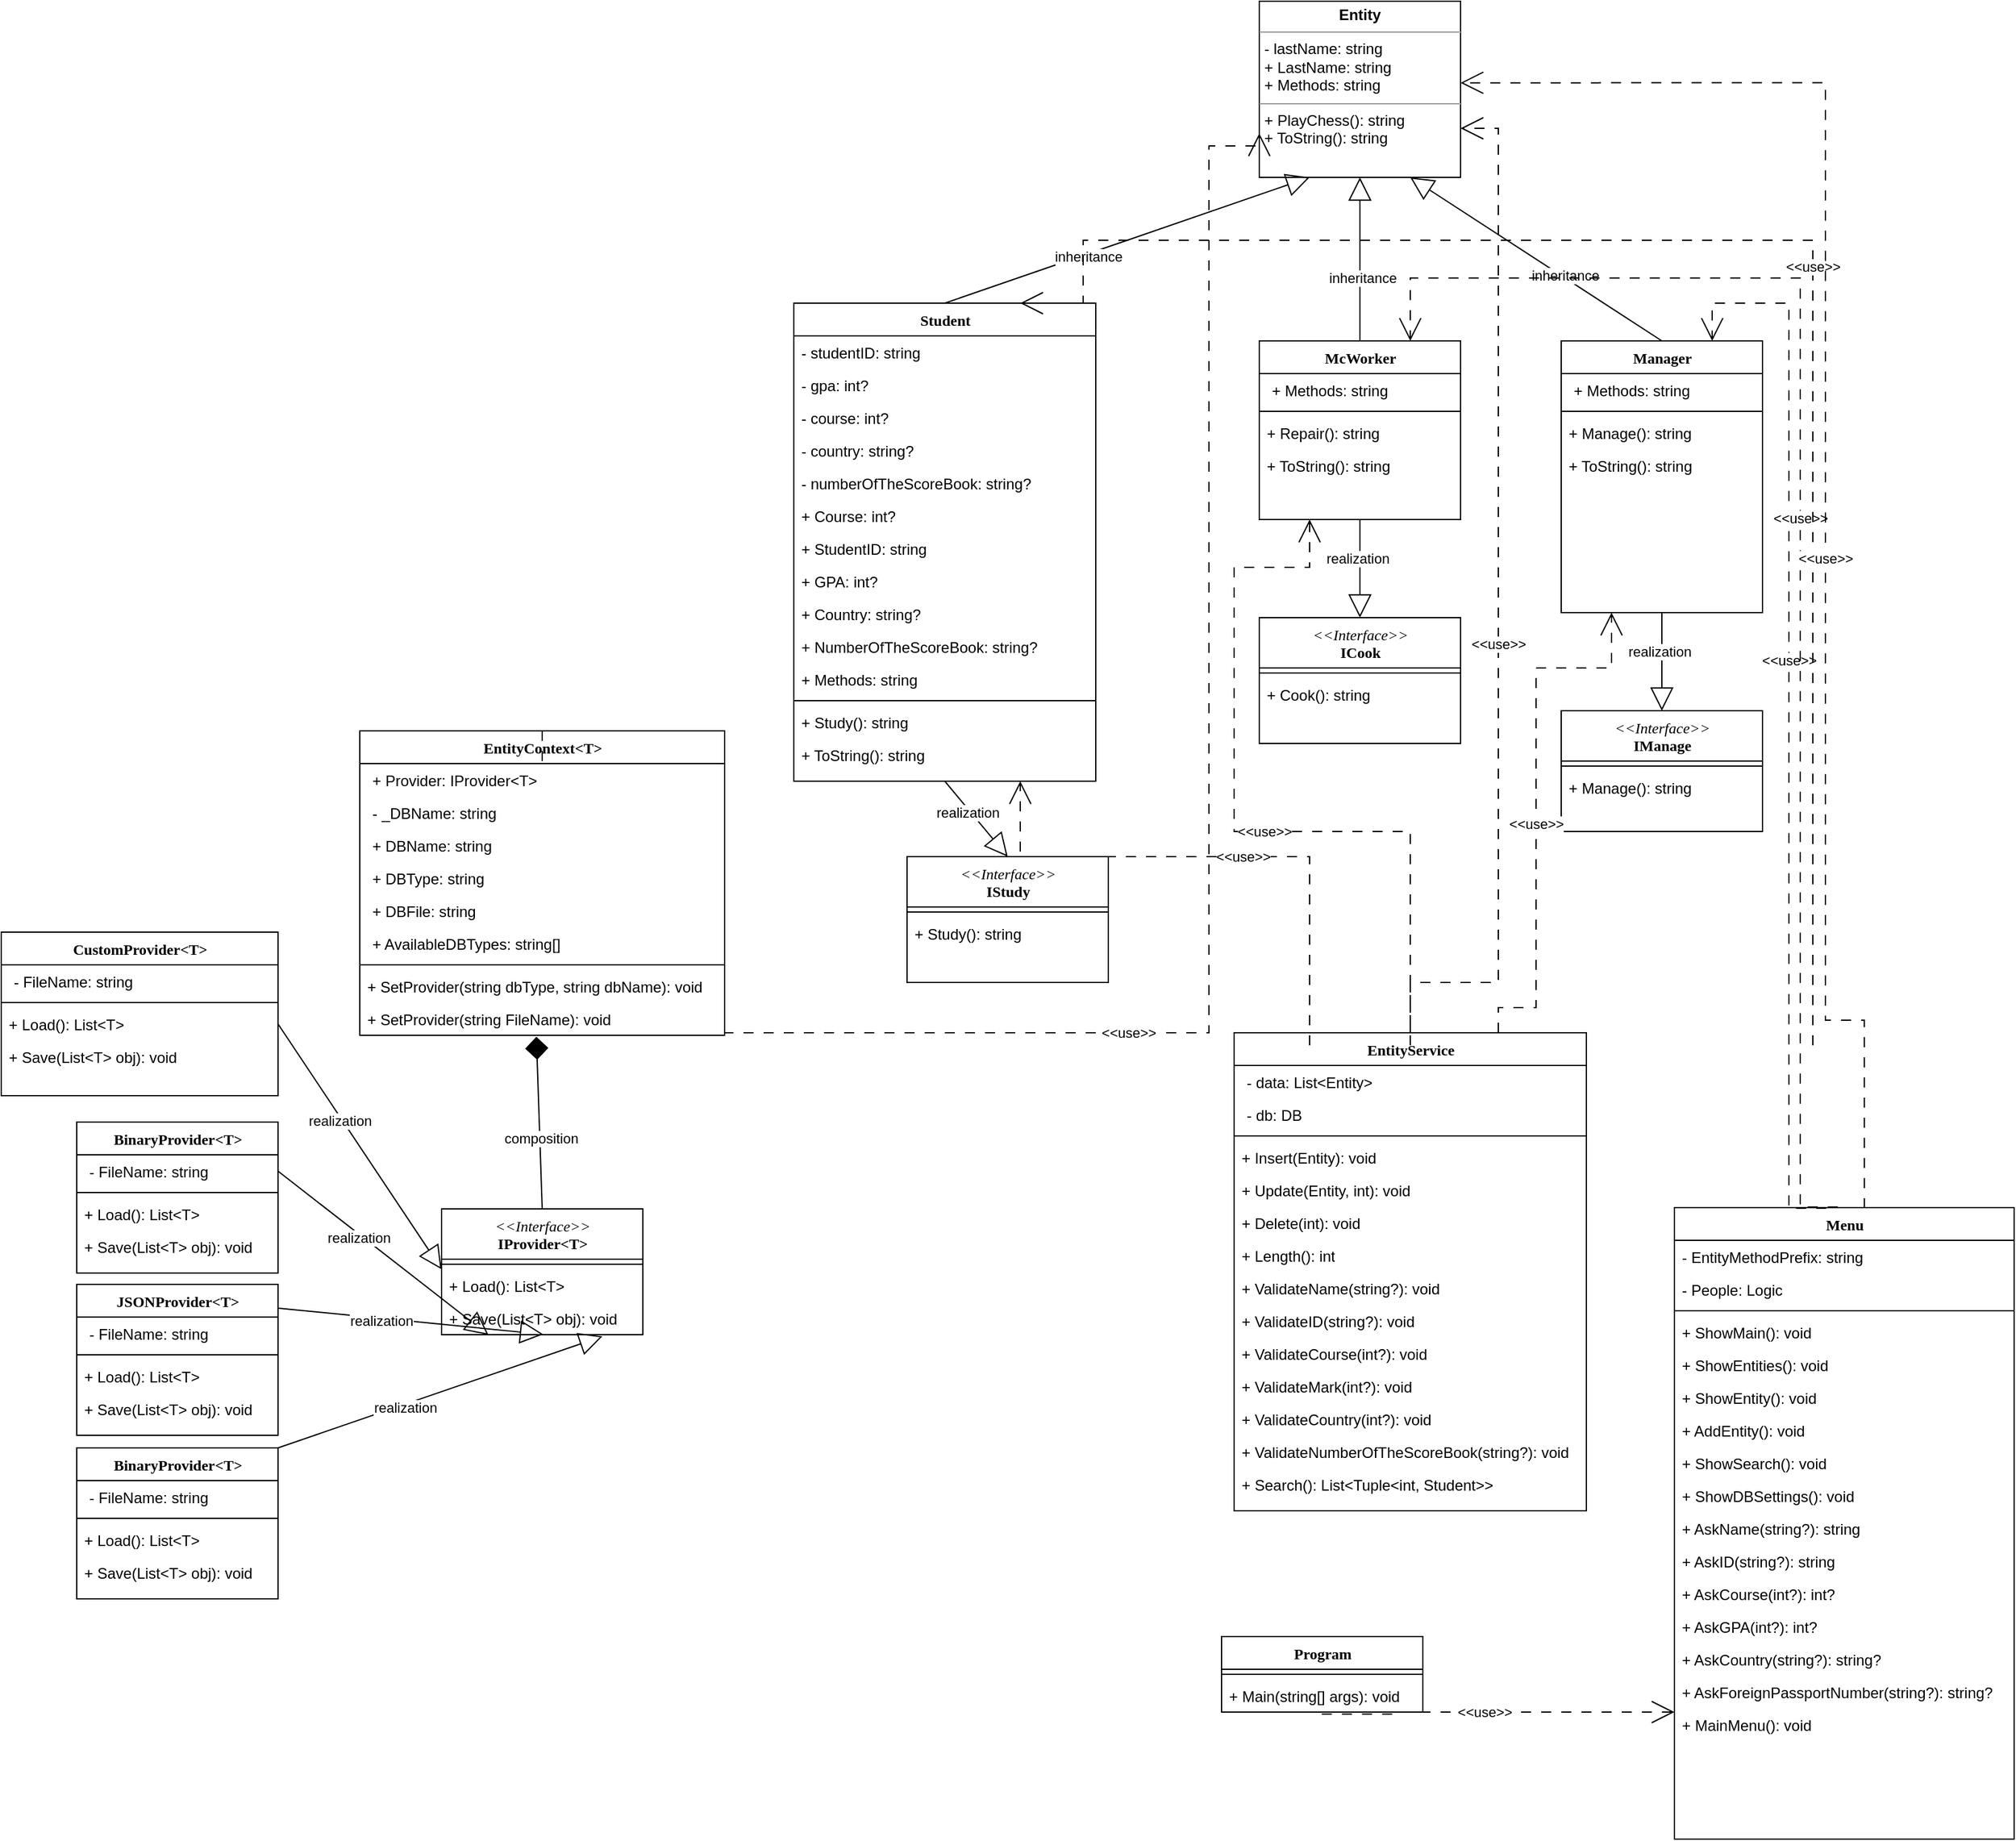 <mxfile version="22.1.5" type="device">
  <diagram name="Page-1" id="6133507b-19e7-1e82-6fc7-422aa6c4b21f">
    <mxGraphModel dx="3149" dy="1114" grid="1" gridSize="10" guides="1" tooltips="1" connect="1" arrows="1" fold="1" page="1" pageScale="1" pageWidth="1100" pageHeight="850" background="none" math="0" shadow="0">
      <root>
        <mxCell id="0" />
        <mxCell id="1" parent="0" />
        <mxCell id="235556782a83e6d0-1" value="Student" style="swimlane;html=1;fontStyle=1;align=center;verticalAlign=top;childLayout=stackLayout;horizontal=1;startSize=26;horizontalStack=0;resizeParent=1;resizeLast=0;collapsible=1;marginBottom=0;swimlaneFillColor=#ffffff;rounded=0;shadow=0;comic=0;labelBackgroundColor=none;strokeWidth=1;fillColor=none;fontFamily=Verdana;fontSize=12" parent="1" vertex="1">
          <mxGeometry x="-50" y="330" width="240" height="380" as="geometry">
            <mxRectangle x="80" y="360" width="90" height="30" as="alternateBounds" />
          </mxGeometry>
        </mxCell>
        <mxCell id="235556782a83e6d0-2" value="- studentID: string" style="text;html=1;strokeColor=none;fillColor=none;align=left;verticalAlign=top;spacingLeft=4;spacingRight=4;whiteSpace=wrap;overflow=hidden;rotatable=0;points=[[0,0.5],[1,0.5]];portConstraint=eastwest;" parent="235556782a83e6d0-1" vertex="1">
          <mxGeometry y="26" width="240" height="26" as="geometry" />
        </mxCell>
        <mxCell id="235556782a83e6d0-3" value="- gpa: int?" style="text;html=1;strokeColor=none;fillColor=none;align=left;verticalAlign=top;spacingLeft=4;spacingRight=4;whiteSpace=wrap;overflow=hidden;rotatable=0;points=[[0,0.5],[1,0.5]];portConstraint=eastwest;" parent="235556782a83e6d0-1" vertex="1">
          <mxGeometry y="52" width="240" height="26" as="geometry" />
        </mxCell>
        <mxCell id="235556782a83e6d0-5" value="&lt;div&gt;- course: int?&lt;/div&gt;" style="text;html=1;strokeColor=none;fillColor=none;align=left;verticalAlign=top;spacingLeft=4;spacingRight=4;whiteSpace=wrap;overflow=hidden;rotatable=0;points=[[0,0.5],[1,0.5]];portConstraint=eastwest;" parent="235556782a83e6d0-1" vertex="1">
          <mxGeometry y="78" width="240" height="26" as="geometry" />
        </mxCell>
        <mxCell id="235556782a83e6d0-7" value="- country: string?" style="text;html=1;strokeColor=none;fillColor=none;align=left;verticalAlign=top;spacingLeft=4;spacingRight=4;whiteSpace=wrap;overflow=hidden;rotatable=0;points=[[0,0.5],[1,0.5]];portConstraint=eastwest;" parent="235556782a83e6d0-1" vertex="1">
          <mxGeometry y="104" width="240" height="26" as="geometry" />
        </mxCell>
        <mxCell id="2V64nBd-Jc_lowjbpx-I-11" value="&lt;div&gt;- numberOfTheScoreBook:&amp;nbsp;string?&lt;/div&gt;" style="text;html=1;strokeColor=none;fillColor=none;align=left;verticalAlign=top;spacingLeft=4;spacingRight=4;whiteSpace=wrap;overflow=hidden;rotatable=0;points=[[0,0.5],[1,0.5]];portConstraint=eastwest;" parent="235556782a83e6d0-1" vertex="1">
          <mxGeometry y="130" width="240" height="26" as="geometry" />
        </mxCell>
        <mxCell id="2V64nBd-Jc_lowjbpx-I-13" value="&lt;div&gt;+ Course: int?&lt;/div&gt;" style="text;html=1;strokeColor=none;fillColor=none;align=left;verticalAlign=top;spacingLeft=4;spacingRight=4;whiteSpace=wrap;overflow=hidden;rotatable=0;points=[[0,0.5],[1,0.5]];portConstraint=eastwest;" parent="235556782a83e6d0-1" vertex="1">
          <mxGeometry y="156" width="240" height="26" as="geometry" />
        </mxCell>
        <mxCell id="2V64nBd-Jc_lowjbpx-I-16" value="&lt;div&gt;+ StudentID: string&lt;/div&gt;" style="text;html=1;strokeColor=none;fillColor=none;align=left;verticalAlign=top;spacingLeft=4;spacingRight=4;whiteSpace=wrap;overflow=hidden;rotatable=0;points=[[0,0.5],[1,0.5]];portConstraint=eastwest;" parent="235556782a83e6d0-1" vertex="1">
          <mxGeometry y="182" width="240" height="26" as="geometry" />
        </mxCell>
        <mxCell id="2V64nBd-Jc_lowjbpx-I-17" value="&lt;div&gt;+ GPA: int?&lt;/div&gt;" style="text;html=1;strokeColor=none;fillColor=none;align=left;verticalAlign=top;spacingLeft=4;spacingRight=4;whiteSpace=wrap;overflow=hidden;rotatable=0;points=[[0,0.5],[1,0.5]];portConstraint=eastwest;" parent="235556782a83e6d0-1" vertex="1">
          <mxGeometry y="208" width="240" height="26" as="geometry" />
        </mxCell>
        <mxCell id="2V64nBd-Jc_lowjbpx-I-18" value="&lt;div&gt;+ Country:&amp;nbsp;string?&lt;/div&gt;" style="text;html=1;strokeColor=none;fillColor=none;align=left;verticalAlign=top;spacingLeft=4;spacingRight=4;whiteSpace=wrap;overflow=hidden;rotatable=0;points=[[0,0.5],[1,0.5]];portConstraint=eastwest;" parent="235556782a83e6d0-1" vertex="1">
          <mxGeometry y="234" width="240" height="26" as="geometry" />
        </mxCell>
        <mxCell id="2V64nBd-Jc_lowjbpx-I-19" value="&lt;div&gt;+ NumberOfTheScoreBook:&amp;nbsp;string?&lt;/div&gt;" style="text;html=1;strokeColor=none;fillColor=none;align=left;verticalAlign=top;spacingLeft=4;spacingRight=4;whiteSpace=wrap;overflow=hidden;rotatable=0;points=[[0,0.5],[1,0.5]];portConstraint=eastwest;" parent="235556782a83e6d0-1" vertex="1">
          <mxGeometry y="260" width="240" height="26" as="geometry" />
        </mxCell>
        <mxCell id="2V64nBd-Jc_lowjbpx-I-23" value="&lt;div&gt;+ Methods:&amp;nbsp;string&lt;/div&gt;" style="text;html=1;strokeColor=none;fillColor=none;align=left;verticalAlign=top;spacingLeft=4;spacingRight=4;whiteSpace=wrap;overflow=hidden;rotatable=0;points=[[0,0.5],[1,0.5]];portConstraint=eastwest;" parent="235556782a83e6d0-1" vertex="1">
          <mxGeometry y="286" width="240" height="26" as="geometry" />
        </mxCell>
        <mxCell id="235556782a83e6d0-6" value="" style="line;html=1;strokeWidth=1;fillColor=none;align=left;verticalAlign=middle;spacingTop=-1;spacingLeft=3;spacingRight=3;rotatable=0;labelPosition=right;points=[];portConstraint=eastwest;" parent="235556782a83e6d0-1" vertex="1">
          <mxGeometry y="312" width="240" height="8" as="geometry" />
        </mxCell>
        <mxCell id="2V64nBd-Jc_lowjbpx-I-21" value="&lt;div&gt;+ Study():&amp;nbsp;string&lt;/div&gt;" style="text;html=1;strokeColor=none;fillColor=none;align=left;verticalAlign=top;spacingLeft=4;spacingRight=4;whiteSpace=wrap;overflow=hidden;rotatable=0;points=[[0,0.5],[1,0.5]];portConstraint=eastwest;" parent="235556782a83e6d0-1" vertex="1">
          <mxGeometry y="320" width="240" height="26" as="geometry" />
        </mxCell>
        <mxCell id="2V64nBd-Jc_lowjbpx-I-22" value="&lt;div&gt;+ ToString():&amp;nbsp;string&lt;/div&gt;" style="text;html=1;strokeColor=none;fillColor=none;align=left;verticalAlign=top;spacingLeft=4;spacingRight=4;whiteSpace=wrap;overflow=hidden;rotatable=0;points=[[0,0.5],[1,0.5]];portConstraint=eastwest;" parent="235556782a83e6d0-1" vertex="1">
          <mxGeometry y="346" width="240" height="26" as="geometry" />
        </mxCell>
        <mxCell id="78961159f06e98e8-43" value="Manager" style="swimlane;html=1;fontStyle=1;align=center;verticalAlign=top;childLayout=stackLayout;horizontal=1;startSize=26;horizontalStack=0;resizeParent=1;resizeLast=0;collapsible=1;marginBottom=0;swimlaneFillColor=#ffffff;rounded=0;shadow=0;comic=0;labelBackgroundColor=none;strokeWidth=1;fillColor=none;fontFamily=Verdana;fontSize=12" parent="1" vertex="1">
          <mxGeometry x="560" y="360" width="160" height="216" as="geometry" />
        </mxCell>
        <mxCell id="2V64nBd-Jc_lowjbpx-I-24" value="&lt;p style=&quot;margin:0px;margin-left:4px;&quot;&gt;+&amp;nbsp;Methods: string&lt;/p&gt;" style="text;html=1;strokeColor=none;fillColor=none;align=left;verticalAlign=top;spacingLeft=4;spacingRight=4;whiteSpace=wrap;overflow=hidden;rotatable=0;points=[[0,0.5],[1,0.5]];portConstraint=eastwest;" parent="78961159f06e98e8-43" vertex="1">
          <mxGeometry y="26" width="160" height="26" as="geometry" />
        </mxCell>
        <mxCell id="78961159f06e98e8-51" value="" style="line;html=1;strokeWidth=1;fillColor=none;align=left;verticalAlign=middle;spacingTop=-1;spacingLeft=3;spacingRight=3;rotatable=0;labelPosition=right;points=[];portConstraint=eastwest;" parent="78961159f06e98e8-43" vertex="1">
          <mxGeometry y="52" width="160" height="8" as="geometry" />
        </mxCell>
        <mxCell id="2V64nBd-Jc_lowjbpx-I-26" value="+ Manage(): string" style="text;html=1;strokeColor=none;fillColor=none;align=left;verticalAlign=top;spacingLeft=4;spacingRight=4;whiteSpace=wrap;overflow=hidden;rotatable=0;points=[[0,0.5],[1,0.5]];portConstraint=eastwest;" parent="78961159f06e98e8-43" vertex="1">
          <mxGeometry y="60" width="160" height="26" as="geometry" />
        </mxCell>
        <mxCell id="2V64nBd-Jc_lowjbpx-I-27" value="+ ToString(): string" style="text;html=1;strokeColor=none;fillColor=none;align=left;verticalAlign=top;spacingLeft=4;spacingRight=4;whiteSpace=wrap;overflow=hidden;rotatable=0;points=[[0,0.5],[1,0.5]];portConstraint=eastwest;" parent="78961159f06e98e8-43" vertex="1">
          <mxGeometry y="86" width="160" height="26" as="geometry" />
        </mxCell>
        <mxCell id="78961159f06e98e8-82" value="McWorker" style="swimlane;html=1;fontStyle=1;align=center;verticalAlign=top;childLayout=stackLayout;horizontal=1;startSize=26;horizontalStack=0;resizeParent=1;resizeLast=0;collapsible=1;marginBottom=0;swimlaneFillColor=#ffffff;rounded=0;shadow=0;comic=0;labelBackgroundColor=none;strokeWidth=1;fillColor=none;fontFamily=Verdana;fontSize=12" parent="1" vertex="1">
          <mxGeometry x="320" y="360" width="160" height="142" as="geometry" />
        </mxCell>
        <mxCell id="78961159f06e98e8-89" value="&lt;p style=&quot;margin:0px;margin-left:4px;&quot;&gt;+&amp;nbsp;Methods: string&lt;/p&gt;" style="text;html=1;strokeColor=none;fillColor=none;align=left;verticalAlign=top;spacingLeft=4;spacingRight=4;whiteSpace=wrap;overflow=hidden;rotatable=0;points=[[0,0.5],[1,0.5]];portConstraint=eastwest;" parent="78961159f06e98e8-82" vertex="1">
          <mxGeometry y="26" width="160" height="26" as="geometry" />
        </mxCell>
        <mxCell id="78961159f06e98e8-90" value="" style="line;html=1;strokeWidth=1;fillColor=none;align=left;verticalAlign=middle;spacingTop=-1;spacingLeft=3;spacingRight=3;rotatable=0;labelPosition=right;points=[];portConstraint=eastwest;" parent="78961159f06e98e8-82" vertex="1">
          <mxGeometry y="52" width="160" height="8" as="geometry" />
        </mxCell>
        <mxCell id="78961159f06e98e8-94" value="+ Repair(): string" style="text;html=1;strokeColor=none;fillColor=none;align=left;verticalAlign=top;spacingLeft=4;spacingRight=4;whiteSpace=wrap;overflow=hidden;rotatable=0;points=[[0,0.5],[1,0.5]];portConstraint=eastwest;" parent="78961159f06e98e8-82" vertex="1">
          <mxGeometry y="60" width="160" height="26" as="geometry" />
        </mxCell>
        <mxCell id="b94bc138ca980ef-4" value="+ ToString(): string" style="text;html=1;strokeColor=none;fillColor=none;align=left;verticalAlign=top;spacingLeft=4;spacingRight=4;whiteSpace=wrap;overflow=hidden;rotatable=0;points=[[0,0.5],[1,0.5]];portConstraint=eastwest;" parent="78961159f06e98e8-82" vertex="1">
          <mxGeometry y="86" width="160" height="26" as="geometry" />
        </mxCell>
        <mxCell id="b94bc138ca980ef-1" value="&lt;p style=&quot;margin:0px;margin-top:4px;text-align:center;&quot;&gt;&lt;b&gt;Entity&lt;/b&gt;&lt;br&gt;&lt;/p&gt;&lt;hr size=&quot;1&quot;&gt;&lt;p style=&quot;margin:0px;margin-left:4px;&quot;&gt;- lastName: string&lt;br&gt;+ LastName: string&lt;/p&gt;&lt;p style=&quot;margin:0px;margin-left:4px;&quot;&gt;+&amp;nbsp;Methods: string&lt;/p&gt;&lt;hr size=&quot;1&quot;&gt;&lt;p style=&quot;margin:0px;margin-left:4px;&quot;&gt;+ PlayChess(): string&lt;br&gt;+ ToString(): string&lt;/p&gt;" style="verticalAlign=top;align=left;overflow=fill;fontSize=12;fontFamily=Helvetica;html=1;rounded=0;shadow=0;comic=0;labelBackgroundColor=none;strokeWidth=1" parent="1" vertex="1">
          <mxGeometry x="320" y="90" width="160" height="140" as="geometry" />
        </mxCell>
        <mxCell id="2V64nBd-Jc_lowjbpx-I-2" value="" style="endArrow=block;html=1;rounded=0;entryX=0.25;entryY=1;entryDx=0;entryDy=0;exitX=0.5;exitY=0;exitDx=0;exitDy=0;endFill=0;endSize=16;" parent="1" source="235556782a83e6d0-1" target="b94bc138ca980ef-1" edge="1">
          <mxGeometry width="50" height="50" relative="1" as="geometry">
            <mxPoint x="100" y="410" as="sourcePoint" />
            <mxPoint x="150" y="360" as="targetPoint" />
          </mxGeometry>
        </mxCell>
        <mxCell id="2V64nBd-Jc_lowjbpx-I-3" value="&lt;div&gt;inheritance&lt;/div&gt;" style="edgeLabel;html=1;align=center;verticalAlign=middle;resizable=0;points=[];" parent="2V64nBd-Jc_lowjbpx-I-2" vertex="1" connectable="0">
          <mxGeometry x="-0.221" y="-2" relative="1" as="geometry">
            <mxPoint as="offset" />
          </mxGeometry>
        </mxCell>
        <mxCell id="2V64nBd-Jc_lowjbpx-I-4" value="" style="endArrow=block;html=1;rounded=0;entryX=0.5;entryY=1;entryDx=0;entryDy=0;exitX=0.5;exitY=0;exitDx=0;exitDy=0;endFill=0;endSize=16;" parent="1" source="78961159f06e98e8-82" target="b94bc138ca980ef-1" edge="1">
          <mxGeometry width="50" height="50" relative="1" as="geometry">
            <mxPoint x="210" y="380" as="sourcePoint" />
            <mxPoint x="417" y="224" as="targetPoint" />
          </mxGeometry>
        </mxCell>
        <mxCell id="2V64nBd-Jc_lowjbpx-I-5" value="&lt;div&gt;inheritance&lt;/div&gt;" style="edgeLabel;html=1;align=center;verticalAlign=middle;resizable=0;points=[];" parent="2V64nBd-Jc_lowjbpx-I-4" vertex="1" connectable="0">
          <mxGeometry x="-0.221" y="-2" relative="1" as="geometry">
            <mxPoint as="offset" />
          </mxGeometry>
        </mxCell>
        <mxCell id="2V64nBd-Jc_lowjbpx-I-6" value="" style="endArrow=block;html=1;rounded=0;entryX=0.75;entryY=1;entryDx=0;entryDy=0;exitX=0.5;exitY=0;exitDx=0;exitDy=0;endFill=0;endSize=16;" parent="1" source="78961159f06e98e8-43" target="b94bc138ca980ef-1" edge="1">
          <mxGeometry width="50" height="50" relative="1" as="geometry">
            <mxPoint x="560" y="370" as="sourcePoint" />
            <mxPoint x="575" y="220" as="targetPoint" />
          </mxGeometry>
        </mxCell>
        <mxCell id="2V64nBd-Jc_lowjbpx-I-7" value="&lt;div&gt;inheritance&lt;/div&gt;" style="edgeLabel;html=1;align=center;verticalAlign=middle;resizable=0;points=[];" parent="2V64nBd-Jc_lowjbpx-I-6" vertex="1" connectable="0">
          <mxGeometry x="-0.221" y="-2" relative="1" as="geometry">
            <mxPoint as="offset" />
          </mxGeometry>
        </mxCell>
        <mxCell id="2V64nBd-Jc_lowjbpx-I-29" value="" style="endArrow=block;html=1;rounded=0;entryX=0.5;entryY=0;entryDx=0;entryDy=0;endFill=0;endSize=16;exitX=0.5;exitY=1;exitDx=0;exitDy=0;" parent="1" source="78961159f06e98e8-82" edge="1">
          <mxGeometry width="50" height="50" relative="1" as="geometry">
            <mxPoint x="850" y="240" as="sourcePoint" />
            <mxPoint x="400" y="580" as="targetPoint" />
            <Array as="points" />
          </mxGeometry>
        </mxCell>
        <mxCell id="2V64nBd-Jc_lowjbpx-I-30" value="&lt;div&gt;realization&lt;/div&gt;" style="edgeLabel;html=1;align=center;verticalAlign=middle;resizable=0;points=[];" parent="2V64nBd-Jc_lowjbpx-I-29" vertex="1" connectable="0">
          <mxGeometry x="-0.221" y="-2" relative="1" as="geometry">
            <mxPoint as="offset" />
          </mxGeometry>
        </mxCell>
        <mxCell id="2V64nBd-Jc_lowjbpx-I-32" value="&lt;span style=&quot;font-weight: normal;&quot;&gt;&lt;i&gt;&amp;lt;&amp;lt;Interface&amp;gt;&amp;gt;&lt;/i&gt;&lt;/span&gt;&lt;div&gt;ICook&lt;/div&gt;" style="swimlane;html=1;fontStyle=1;align=center;verticalAlign=top;childLayout=stackLayout;horizontal=1;startSize=40;horizontalStack=0;resizeParent=1;resizeLast=0;collapsible=1;marginBottom=0;swimlaneFillColor=#ffffff;rounded=0;shadow=0;comic=0;labelBackgroundColor=none;strokeWidth=1;fillColor=none;fontFamily=Verdana;fontSize=12" parent="1" vertex="1">
          <mxGeometry x="320" y="580" width="160" height="100" as="geometry" />
        </mxCell>
        <mxCell id="2V64nBd-Jc_lowjbpx-I-34" value="" style="line;html=1;strokeWidth=1;fillColor=none;align=left;verticalAlign=middle;spacingTop=-1;spacingLeft=3;spacingRight=3;rotatable=0;labelPosition=right;points=[];portConstraint=eastwest;" parent="2V64nBd-Jc_lowjbpx-I-32" vertex="1">
          <mxGeometry y="40" width="160" height="8" as="geometry" />
        </mxCell>
        <mxCell id="2V64nBd-Jc_lowjbpx-I-35" value="+ Cook(): string" style="text;html=1;strokeColor=none;fillColor=none;align=left;verticalAlign=top;spacingLeft=4;spacingRight=4;whiteSpace=wrap;overflow=hidden;rotatable=0;points=[[0,0.5],[1,0.5]];portConstraint=eastwest;" parent="2V64nBd-Jc_lowjbpx-I-32" vertex="1">
          <mxGeometry y="48" width="160" height="26" as="geometry" />
        </mxCell>
        <mxCell id="2V64nBd-Jc_lowjbpx-I-38" value="" style="endArrow=block;html=1;rounded=0;entryX=0.5;entryY=0;entryDx=0;entryDy=0;endFill=0;endSize=16;exitX=0.5;exitY=1;exitDx=0;exitDy=0;" parent="1" source="78961159f06e98e8-43" edge="1">
          <mxGeometry width="50" height="50" relative="1" as="geometry">
            <mxPoint x="640" y="580" as="sourcePoint" />
            <mxPoint x="640" y="654" as="targetPoint" />
            <Array as="points" />
          </mxGeometry>
        </mxCell>
        <mxCell id="2V64nBd-Jc_lowjbpx-I-39" value="&lt;div&gt;realization&lt;/div&gt;" style="edgeLabel;html=1;align=center;verticalAlign=middle;resizable=0;points=[];" parent="2V64nBd-Jc_lowjbpx-I-38" vertex="1" connectable="0">
          <mxGeometry x="-0.221" y="-2" relative="1" as="geometry">
            <mxPoint as="offset" />
          </mxGeometry>
        </mxCell>
        <mxCell id="2V64nBd-Jc_lowjbpx-I-40" value="&lt;span style=&quot;font-weight: normal;&quot;&gt;&lt;i&gt;&amp;lt;&amp;lt;Interface&amp;gt;&amp;gt;&lt;/i&gt;&lt;/span&gt;&lt;div&gt;IManage&lt;/div&gt;" style="swimlane;html=1;fontStyle=1;align=center;verticalAlign=top;childLayout=stackLayout;horizontal=1;startSize=40;horizontalStack=0;resizeParent=1;resizeLast=0;collapsible=1;marginBottom=0;swimlaneFillColor=#ffffff;rounded=0;shadow=0;comic=0;labelBackgroundColor=none;strokeWidth=1;fillColor=none;fontFamily=Verdana;fontSize=12" parent="1" vertex="1">
          <mxGeometry x="560" y="654" width="160" height="96" as="geometry" />
        </mxCell>
        <mxCell id="2V64nBd-Jc_lowjbpx-I-41" value="" style="line;html=1;strokeWidth=1;fillColor=none;align=left;verticalAlign=middle;spacingTop=-1;spacingLeft=3;spacingRight=3;rotatable=0;labelPosition=right;points=[];portConstraint=eastwest;" parent="2V64nBd-Jc_lowjbpx-I-40" vertex="1">
          <mxGeometry y="40" width="160" height="8" as="geometry" />
        </mxCell>
        <mxCell id="2V64nBd-Jc_lowjbpx-I-42" value="+ Manage(): string" style="text;html=1;strokeColor=none;fillColor=none;align=left;verticalAlign=top;spacingLeft=4;spacingRight=4;whiteSpace=wrap;overflow=hidden;rotatable=0;points=[[0,0.5],[1,0.5]];portConstraint=eastwest;" parent="2V64nBd-Jc_lowjbpx-I-40" vertex="1">
          <mxGeometry y="48" width="160" height="26" as="geometry" />
        </mxCell>
        <mxCell id="2V64nBd-Jc_lowjbpx-I-48" value="" style="endArrow=block;html=1;rounded=0;entryX=0.5;entryY=0;entryDx=0;entryDy=0;endFill=0;endSize=16;exitX=0.5;exitY=1;exitDx=0;exitDy=0;" parent="1" source="235556782a83e6d0-1" target="2V64nBd-Jc_lowjbpx-I-50" edge="1">
          <mxGeometry width="50" height="50" relative="1" as="geometry">
            <mxPoint x="80" y="780" as="sourcePoint" />
            <mxPoint x="80" y="858" as="targetPoint" />
            <Array as="points" />
          </mxGeometry>
        </mxCell>
        <mxCell id="2V64nBd-Jc_lowjbpx-I-49" value="&lt;div&gt;realization&lt;/div&gt;" style="edgeLabel;html=1;align=center;verticalAlign=middle;resizable=0;points=[];" parent="2V64nBd-Jc_lowjbpx-I-48" vertex="1" connectable="0">
          <mxGeometry x="-0.221" y="-2" relative="1" as="geometry">
            <mxPoint as="offset" />
          </mxGeometry>
        </mxCell>
        <mxCell id="2V64nBd-Jc_lowjbpx-I-50" value="&lt;span style=&quot;font-weight: normal;&quot;&gt;&lt;i&gt;&amp;lt;&amp;lt;Interface&amp;gt;&amp;gt;&lt;/i&gt;&lt;/span&gt;&lt;div&gt;IStudy&lt;/div&gt;" style="swimlane;html=1;fontStyle=1;align=center;verticalAlign=top;childLayout=stackLayout;horizontal=1;startSize=40;horizontalStack=0;resizeParent=1;resizeLast=0;collapsible=1;marginBottom=0;swimlaneFillColor=#ffffff;rounded=0;shadow=0;comic=0;labelBackgroundColor=none;strokeWidth=1;fillColor=none;fontFamily=Verdana;fontSize=12" parent="1" vertex="1">
          <mxGeometry x="40" y="770" width="160" height="100" as="geometry" />
        </mxCell>
        <mxCell id="2V64nBd-Jc_lowjbpx-I-51" value="" style="line;html=1;strokeWidth=1;fillColor=none;align=left;verticalAlign=middle;spacingTop=-1;spacingLeft=3;spacingRight=3;rotatable=0;labelPosition=right;points=[];portConstraint=eastwest;" parent="2V64nBd-Jc_lowjbpx-I-50" vertex="1">
          <mxGeometry y="40" width="160" height="8" as="geometry" />
        </mxCell>
        <mxCell id="2V64nBd-Jc_lowjbpx-I-52" value="+&amp;nbsp;Study(): string" style="text;html=1;strokeColor=none;fillColor=none;align=left;verticalAlign=top;spacingLeft=4;spacingRight=4;whiteSpace=wrap;overflow=hidden;rotatable=0;points=[[0,0.5],[1,0.5]];portConstraint=eastwest;" parent="2V64nBd-Jc_lowjbpx-I-50" vertex="1">
          <mxGeometry y="48" width="160" height="26" as="geometry" />
        </mxCell>
        <mxCell id="2V64nBd-Jc_lowjbpx-I-93" style="edgeStyle=orthogonalEdgeStyle;rounded=0;orthogonalLoop=1;jettySize=auto;html=1;entryX=0;entryY=0.75;entryDx=0;entryDy=0;dashed=1;dashPattern=8 8;endSize=16;endArrow=open;endFill=0;exitX=0.5;exitY=0;exitDx=0;exitDy=0;" parent="1" source="2V64nBd-Jc_lowjbpx-I-53" target="b94bc138ca980ef-1" edge="1">
          <mxGeometry relative="1" as="geometry">
            <Array as="points">
              <mxPoint x="-250" y="910" />
              <mxPoint x="280" y="910" />
              <mxPoint x="280" y="205" />
            </Array>
          </mxGeometry>
        </mxCell>
        <mxCell id="2V64nBd-Jc_lowjbpx-I-94" value="&amp;lt;&amp;lt;use&amp;gt;&amp;gt;" style="edgeLabel;html=1;align=center;verticalAlign=middle;resizable=0;points=[];" parent="2V64nBd-Jc_lowjbpx-I-93" vertex="1" connectable="0">
          <mxGeometry x="-0.074" relative="1" as="geometry">
            <mxPoint as="offset" />
          </mxGeometry>
        </mxCell>
        <mxCell id="2V64nBd-Jc_lowjbpx-I-53" value="EntityContext&amp;lt;T&amp;gt;" style="swimlane;html=1;fontStyle=1;align=center;verticalAlign=top;childLayout=stackLayout;horizontal=1;startSize=26;horizontalStack=0;resizeParent=1;resizeLast=0;collapsible=1;marginBottom=0;swimlaneFillColor=#ffffff;rounded=0;shadow=0;comic=0;labelBackgroundColor=none;strokeWidth=1;fillColor=none;fontFamily=Verdana;fontSize=12" parent="1" vertex="1">
          <mxGeometry x="-395" y="670" width="290" height="242" as="geometry" />
        </mxCell>
        <mxCell id="2V64nBd-Jc_lowjbpx-I-54" value="&lt;p style=&quot;margin:0px;margin-left:4px;&quot;&gt;+&amp;nbsp;Provider: IProvider&amp;lt;T&amp;gt;&lt;/p&gt;" style="text;html=1;strokeColor=none;fillColor=none;align=left;verticalAlign=top;spacingLeft=4;spacingRight=4;whiteSpace=wrap;overflow=hidden;rotatable=0;points=[[0,0.5],[1,0.5]];portConstraint=eastwest;" parent="2V64nBd-Jc_lowjbpx-I-53" vertex="1">
          <mxGeometry y="26" width="290" height="26" as="geometry" />
        </mxCell>
        <mxCell id="y8l3Vv51pCbA8XBAkfjz-2" value="&lt;p style=&quot;margin:0px;margin-left:4px;&quot;&gt;- _DBName: string&lt;/p&gt;" style="text;html=1;strokeColor=none;fillColor=none;align=left;verticalAlign=top;spacingLeft=4;spacingRight=4;whiteSpace=wrap;overflow=hidden;rotatable=0;points=[[0,0.5],[1,0.5]];portConstraint=eastwest;" parent="2V64nBd-Jc_lowjbpx-I-53" vertex="1">
          <mxGeometry y="52" width="290" height="26" as="geometry" />
        </mxCell>
        <mxCell id="y8l3Vv51pCbA8XBAkfjz-1" value="&lt;p style=&quot;margin:0px;margin-left:4px;&quot;&gt;+ DBName: string&lt;/p&gt;" style="text;html=1;strokeColor=none;fillColor=none;align=left;verticalAlign=top;spacingLeft=4;spacingRight=4;whiteSpace=wrap;overflow=hidden;rotatable=0;points=[[0,0.5],[1,0.5]];portConstraint=eastwest;" parent="2V64nBd-Jc_lowjbpx-I-53" vertex="1">
          <mxGeometry y="78" width="290" height="26" as="geometry" />
        </mxCell>
        <mxCell id="y8l3Vv51pCbA8XBAkfjz-3" value="&lt;p style=&quot;margin:0px;margin-left:4px;&quot;&gt;+ DBType: string&lt;/p&gt;" style="text;html=1;strokeColor=none;fillColor=none;align=left;verticalAlign=top;spacingLeft=4;spacingRight=4;whiteSpace=wrap;overflow=hidden;rotatable=0;points=[[0,0.5],[1,0.5]];portConstraint=eastwest;" parent="2V64nBd-Jc_lowjbpx-I-53" vertex="1">
          <mxGeometry y="104" width="290" height="26" as="geometry" />
        </mxCell>
        <mxCell id="y8l3Vv51pCbA8XBAkfjz-4" value="&lt;p style=&quot;margin:0px;margin-left:4px;&quot;&gt;+ DBFile: string&lt;/p&gt;" style="text;html=1;strokeColor=none;fillColor=none;align=left;verticalAlign=top;spacingLeft=4;spacingRight=4;whiteSpace=wrap;overflow=hidden;rotatable=0;points=[[0,0.5],[1,0.5]];portConstraint=eastwest;" parent="2V64nBd-Jc_lowjbpx-I-53" vertex="1">
          <mxGeometry y="130" width="290" height="26" as="geometry" />
        </mxCell>
        <mxCell id="y8l3Vv51pCbA8XBAkfjz-15" value="&lt;p style=&quot;margin:0px;margin-left:4px;&quot;&gt;+ AvailableDBTypes: string[]&lt;/p&gt;" style="text;html=1;strokeColor=none;fillColor=none;align=left;verticalAlign=top;spacingLeft=4;spacingRight=4;whiteSpace=wrap;overflow=hidden;rotatable=0;points=[[0,0.5],[1,0.5]];portConstraint=eastwest;" parent="2V64nBd-Jc_lowjbpx-I-53" vertex="1">
          <mxGeometry y="156" width="290" height="26" as="geometry" />
        </mxCell>
        <mxCell id="2V64nBd-Jc_lowjbpx-I-55" value="" style="line;html=1;strokeWidth=1;fillColor=none;align=left;verticalAlign=middle;spacingTop=-1;spacingLeft=3;spacingRight=3;rotatable=0;labelPosition=right;points=[];portConstraint=eastwest;" parent="2V64nBd-Jc_lowjbpx-I-53" vertex="1">
          <mxGeometry y="182" width="290" height="8" as="geometry" />
        </mxCell>
        <mxCell id="2V64nBd-Jc_lowjbpx-I-56" value="+ SetProvider(string dbType, string dbName): void" style="text;html=1;strokeColor=none;fillColor=none;align=left;verticalAlign=top;spacingLeft=4;spacingRight=4;whiteSpace=wrap;overflow=hidden;rotatable=0;points=[[0,0.5],[1,0.5]];portConstraint=eastwest;" parent="2V64nBd-Jc_lowjbpx-I-53" vertex="1">
          <mxGeometry y="190" width="290" height="26" as="geometry" />
        </mxCell>
        <mxCell id="2V64nBd-Jc_lowjbpx-I-57" value="+ SetProvider(string FileName): void" style="text;html=1;strokeColor=none;fillColor=none;align=left;verticalAlign=top;spacingLeft=4;spacingRight=4;whiteSpace=wrap;overflow=hidden;rotatable=0;points=[[0,0.5],[1,0.5]];portConstraint=eastwest;" parent="2V64nBd-Jc_lowjbpx-I-53" vertex="1">
          <mxGeometry y="216" width="290" height="26" as="geometry" />
        </mxCell>
        <mxCell id="2V64nBd-Jc_lowjbpx-I-58" value="EntityService" style="swimlane;html=1;fontStyle=1;align=center;verticalAlign=top;childLayout=stackLayout;horizontal=1;startSize=26;horizontalStack=0;resizeParent=1;resizeLast=0;collapsible=1;marginBottom=0;swimlaneFillColor=#ffffff;rounded=0;shadow=0;comic=0;labelBackgroundColor=none;strokeWidth=1;fillColor=none;fontFamily=Verdana;fontSize=12" parent="1" vertex="1">
          <mxGeometry x="300" y="910" width="280" height="380" as="geometry" />
        </mxCell>
        <mxCell id="2V64nBd-Jc_lowjbpx-I-59" value="&lt;p style=&quot;margin:0px;margin-left:4px;&quot;&gt;- data: List&amp;lt;Entity&amp;gt;&lt;/p&gt;" style="text;html=1;strokeColor=none;fillColor=none;align=left;verticalAlign=top;spacingLeft=4;spacingRight=4;whiteSpace=wrap;overflow=hidden;rotatable=0;points=[[0,0.5],[1,0.5]];portConstraint=eastwest;" parent="2V64nBd-Jc_lowjbpx-I-58" vertex="1">
          <mxGeometry y="26" width="280" height="26" as="geometry" />
        </mxCell>
        <mxCell id="2V64nBd-Jc_lowjbpx-I-68" value="&lt;p style=&quot;margin:0px;margin-left:4px;&quot;&gt;- db: DB&lt;/p&gt;" style="text;html=1;strokeColor=none;fillColor=none;align=left;verticalAlign=top;spacingLeft=4;spacingRight=4;whiteSpace=wrap;overflow=hidden;rotatable=0;points=[[0,0.5],[1,0.5]];portConstraint=eastwest;" parent="2V64nBd-Jc_lowjbpx-I-58" vertex="1">
          <mxGeometry y="52" width="280" height="26" as="geometry" />
        </mxCell>
        <mxCell id="2V64nBd-Jc_lowjbpx-I-60" value="" style="line;html=1;strokeWidth=1;fillColor=none;align=left;verticalAlign=middle;spacingTop=-1;spacingLeft=3;spacingRight=3;rotatable=0;labelPosition=right;points=[];portConstraint=eastwest;" parent="2V64nBd-Jc_lowjbpx-I-58" vertex="1">
          <mxGeometry y="78" width="280" height="8" as="geometry" />
        </mxCell>
        <mxCell id="2V64nBd-Jc_lowjbpx-I-61" value="+ Insert(Entity): void" style="text;html=1;strokeColor=none;fillColor=none;align=left;verticalAlign=top;spacingLeft=4;spacingRight=4;whiteSpace=wrap;overflow=hidden;rotatable=0;points=[[0,0.5],[1,0.5]];portConstraint=eastwest;" parent="2V64nBd-Jc_lowjbpx-I-58" vertex="1">
          <mxGeometry y="86" width="280" height="26" as="geometry" />
        </mxCell>
        <mxCell id="2V64nBd-Jc_lowjbpx-I-62" value="+ Update(Entity, int): void" style="text;html=1;strokeColor=none;fillColor=none;align=left;verticalAlign=top;spacingLeft=4;spacingRight=4;whiteSpace=wrap;overflow=hidden;rotatable=0;points=[[0,0.5],[1,0.5]];portConstraint=eastwest;" parent="2V64nBd-Jc_lowjbpx-I-58" vertex="1">
          <mxGeometry y="112" width="280" height="26" as="geometry" />
        </mxCell>
        <mxCell id="2V64nBd-Jc_lowjbpx-I-69" value="+ Delete(int): void" style="text;html=1;strokeColor=none;fillColor=none;align=left;verticalAlign=top;spacingLeft=4;spacingRight=4;whiteSpace=wrap;overflow=hidden;rotatable=0;points=[[0,0.5],[1,0.5]];portConstraint=eastwest;" parent="2V64nBd-Jc_lowjbpx-I-58" vertex="1">
          <mxGeometry y="138" width="280" height="26" as="geometry" />
        </mxCell>
        <mxCell id="2V64nBd-Jc_lowjbpx-I-70" value="+ Length(): int" style="text;html=1;strokeColor=none;fillColor=none;align=left;verticalAlign=top;spacingLeft=4;spacingRight=4;whiteSpace=wrap;overflow=hidden;rotatable=0;points=[[0,0.5],[1,0.5]];portConstraint=eastwest;" parent="2V64nBd-Jc_lowjbpx-I-58" vertex="1">
          <mxGeometry y="164" width="280" height="26" as="geometry" />
        </mxCell>
        <mxCell id="2V64nBd-Jc_lowjbpx-I-71" value="+ ValidateName(string?): void" style="text;html=1;strokeColor=none;fillColor=none;align=left;verticalAlign=top;spacingLeft=4;spacingRight=4;whiteSpace=wrap;overflow=hidden;rotatable=0;points=[[0,0.5],[1,0.5]];portConstraint=eastwest;" parent="2V64nBd-Jc_lowjbpx-I-58" vertex="1">
          <mxGeometry y="190" width="280" height="26" as="geometry" />
        </mxCell>
        <mxCell id="2V64nBd-Jc_lowjbpx-I-72" value="+ ValidateID(string?): void" style="text;html=1;strokeColor=none;fillColor=none;align=left;verticalAlign=top;spacingLeft=4;spacingRight=4;whiteSpace=wrap;overflow=hidden;rotatable=0;points=[[0,0.5],[1,0.5]];portConstraint=eastwest;" parent="2V64nBd-Jc_lowjbpx-I-58" vertex="1">
          <mxGeometry y="216" width="280" height="26" as="geometry" />
        </mxCell>
        <mxCell id="2V64nBd-Jc_lowjbpx-I-73" value="+ ValidateCourse(int?): void" style="text;html=1;strokeColor=none;fillColor=none;align=left;verticalAlign=top;spacingLeft=4;spacingRight=4;whiteSpace=wrap;overflow=hidden;rotatable=0;points=[[0,0.5],[1,0.5]];portConstraint=eastwest;" parent="2V64nBd-Jc_lowjbpx-I-58" vertex="1">
          <mxGeometry y="242" width="280" height="26" as="geometry" />
        </mxCell>
        <mxCell id="2V64nBd-Jc_lowjbpx-I-74" value="+ ValidateMark(int?): void" style="text;html=1;strokeColor=none;fillColor=none;align=left;verticalAlign=top;spacingLeft=4;spacingRight=4;whiteSpace=wrap;overflow=hidden;rotatable=0;points=[[0,0.5],[1,0.5]];portConstraint=eastwest;" parent="2V64nBd-Jc_lowjbpx-I-58" vertex="1">
          <mxGeometry y="268" width="280" height="26" as="geometry" />
        </mxCell>
        <mxCell id="2V64nBd-Jc_lowjbpx-I-75" value="+ ValidateCountry(int?): void" style="text;html=1;strokeColor=none;fillColor=none;align=left;verticalAlign=top;spacingLeft=4;spacingRight=4;whiteSpace=wrap;overflow=hidden;rotatable=0;points=[[0,0.5],[1,0.5]];portConstraint=eastwest;" parent="2V64nBd-Jc_lowjbpx-I-58" vertex="1">
          <mxGeometry y="294" width="280" height="26" as="geometry" />
        </mxCell>
        <mxCell id="2V64nBd-Jc_lowjbpx-I-76" value="+ ValidateNumberOfTheScoreBook(string?): void" style="text;html=1;strokeColor=none;fillColor=none;align=left;verticalAlign=top;spacingLeft=4;spacingRight=4;whiteSpace=wrap;overflow=hidden;rotatable=0;points=[[0,0.5],[1,0.5]];portConstraint=eastwest;" parent="2V64nBd-Jc_lowjbpx-I-58" vertex="1">
          <mxGeometry y="320" width="280" height="26" as="geometry" />
        </mxCell>
        <mxCell id="2V64nBd-Jc_lowjbpx-I-77" value="+ Search(): List&amp;lt;Tuple&amp;lt;int, Student&amp;gt;&amp;gt;" style="text;html=1;strokeColor=none;fillColor=none;align=left;verticalAlign=top;spacingLeft=4;spacingRight=4;whiteSpace=wrap;overflow=hidden;rotatable=0;points=[[0,0.5],[1,0.5]];portConstraint=eastwest;" parent="2V64nBd-Jc_lowjbpx-I-58" vertex="1">
          <mxGeometry y="346" width="280" height="26" as="geometry" />
        </mxCell>
        <mxCell id="2V64nBd-Jc_lowjbpx-I-95" style="edgeStyle=orthogonalEdgeStyle;rounded=0;orthogonalLoop=1;jettySize=auto;html=1;entryX=0.75;entryY=0;entryDx=0;entryDy=0;dashed=1;dashPattern=8 8;endSize=16;endArrow=open;endFill=0;exitX=0.447;exitY=0.001;exitDx=0;exitDy=0;exitPerimeter=0;" parent="1" source="2V64nBd-Jc_lowjbpx-I-63" target="78961159f06e98e8-43" edge="1">
          <mxGeometry relative="1" as="geometry">
            <mxPoint x="1250" y="340" as="sourcePoint" />
            <mxPoint x="800" y="150" as="targetPoint" />
            <Array as="points">
              <mxPoint x="741" y="330" />
              <mxPoint x="680" y="330" />
            </Array>
          </mxGeometry>
        </mxCell>
        <mxCell id="2V64nBd-Jc_lowjbpx-I-102" value="&amp;lt;&amp;lt;use&amp;gt;&amp;gt;" style="edgeLabel;html=1;align=center;verticalAlign=middle;resizable=0;points=[];" parent="2V64nBd-Jc_lowjbpx-I-95" vertex="1" connectable="0">
          <mxGeometry x="-0.072" relative="1" as="geometry">
            <mxPoint y="-75" as="offset" />
          </mxGeometry>
        </mxCell>
        <mxCell id="2V64nBd-Jc_lowjbpx-I-100" value="" style="edgeStyle=orthogonalEdgeStyle;rounded=0;orthogonalLoop=1;jettySize=auto;html=1;dashed=1;dashPattern=8 8;endSize=16;endArrow=open;endFill=0;exitX=0.5;exitY=0;exitDx=0;exitDy=0;" parent="1" source="2V64nBd-Jc_lowjbpx-I-58" edge="1">
          <mxGeometry relative="1" as="geometry">
            <mxPoint x="440" y="920" as="sourcePoint" />
            <mxPoint x="480" y="191" as="targetPoint" />
            <Array as="points">
              <mxPoint x="440" y="870" />
              <mxPoint x="510" y="870" />
              <mxPoint x="510" y="191" />
            </Array>
          </mxGeometry>
        </mxCell>
        <mxCell id="2V64nBd-Jc_lowjbpx-I-101" value="&amp;lt;&amp;lt;use&amp;gt;&amp;gt;" style="edgeLabel;html=1;align=center;verticalAlign=middle;resizable=0;points=[];" parent="2V64nBd-Jc_lowjbpx-I-100" vertex="1" connectable="0">
          <mxGeometry x="-0.074" relative="1" as="geometry">
            <mxPoint as="offset" />
          </mxGeometry>
        </mxCell>
        <mxCell id="2V64nBd-Jc_lowjbpx-I-63" value="Menu" style="swimlane;html=1;fontStyle=1;align=center;verticalAlign=top;childLayout=stackLayout;horizontal=1;startSize=26;horizontalStack=0;resizeParent=1;resizeLast=0;collapsible=1;marginBottom=0;swimlaneFillColor=#ffffff;rounded=0;shadow=0;comic=0;labelBackgroundColor=none;strokeWidth=1;fillColor=none;fontFamily=Verdana;fontSize=12" parent="1" vertex="1">
          <mxGeometry x="650" y="1049" width="270" height="502" as="geometry" />
        </mxCell>
        <mxCell id="2V64nBd-Jc_lowjbpx-I-64" value="- EntityMethodPrefix: string" style="text;html=1;strokeColor=none;fillColor=none;align=left;verticalAlign=top;spacingLeft=4;spacingRight=4;whiteSpace=wrap;overflow=hidden;rotatable=0;points=[[0,0.5],[1,0.5]];portConstraint=eastwest;" parent="2V64nBd-Jc_lowjbpx-I-63" vertex="1">
          <mxGeometry y="26" width="270" height="26" as="geometry" />
        </mxCell>
        <mxCell id="2V64nBd-Jc_lowjbpx-I-79" value="- People: Logic" style="text;html=1;strokeColor=none;fillColor=none;align=left;verticalAlign=top;spacingLeft=4;spacingRight=4;whiteSpace=wrap;overflow=hidden;rotatable=0;points=[[0,0.5],[1,0.5]];portConstraint=eastwest;" parent="2V64nBd-Jc_lowjbpx-I-63" vertex="1">
          <mxGeometry y="52" width="270" height="26" as="geometry" />
        </mxCell>
        <mxCell id="2V64nBd-Jc_lowjbpx-I-65" value="" style="line;html=1;strokeWidth=1;fillColor=none;align=left;verticalAlign=middle;spacingTop=-1;spacingLeft=3;spacingRight=3;rotatable=0;labelPosition=right;points=[];portConstraint=eastwest;" parent="2V64nBd-Jc_lowjbpx-I-63" vertex="1">
          <mxGeometry y="78" width="270" height="8" as="geometry" />
        </mxCell>
        <mxCell id="2V64nBd-Jc_lowjbpx-I-67" value="+ ShowMain(): void" style="text;html=1;strokeColor=none;fillColor=none;align=left;verticalAlign=top;spacingLeft=4;spacingRight=4;whiteSpace=wrap;overflow=hidden;rotatable=0;points=[[0,0.5],[1,0.5]];portConstraint=eastwest;" parent="2V64nBd-Jc_lowjbpx-I-63" vertex="1">
          <mxGeometry y="86" width="270" height="26" as="geometry" />
        </mxCell>
        <mxCell id="2V64nBd-Jc_lowjbpx-I-66" value="+ ShowEntities(): void" style="text;html=1;strokeColor=none;fillColor=none;align=left;verticalAlign=top;spacingLeft=4;spacingRight=4;whiteSpace=wrap;overflow=hidden;rotatable=0;points=[[0,0.5],[1,0.5]];portConstraint=eastwest;" parent="2V64nBd-Jc_lowjbpx-I-63" vertex="1">
          <mxGeometry y="112" width="270" height="26" as="geometry" />
        </mxCell>
        <mxCell id="2V64nBd-Jc_lowjbpx-I-82" value="+ ShowEntity(): void" style="text;html=1;strokeColor=none;fillColor=none;align=left;verticalAlign=top;spacingLeft=4;spacingRight=4;whiteSpace=wrap;overflow=hidden;rotatable=0;points=[[0,0.5],[1,0.5]];portConstraint=eastwest;" parent="2V64nBd-Jc_lowjbpx-I-63" vertex="1">
          <mxGeometry y="138" width="270" height="26" as="geometry" />
        </mxCell>
        <mxCell id="2V64nBd-Jc_lowjbpx-I-83" value="+ AddEntity(): void" style="text;html=1;strokeColor=none;fillColor=none;align=left;verticalAlign=top;spacingLeft=4;spacingRight=4;whiteSpace=wrap;overflow=hidden;rotatable=0;points=[[0,0.5],[1,0.5]];portConstraint=eastwest;" parent="2V64nBd-Jc_lowjbpx-I-63" vertex="1">
          <mxGeometry y="164" width="270" height="26" as="geometry" />
        </mxCell>
        <mxCell id="2V64nBd-Jc_lowjbpx-I-84" value="+ ShowSearch(): void" style="text;html=1;strokeColor=none;fillColor=none;align=left;verticalAlign=top;spacingLeft=4;spacingRight=4;whiteSpace=wrap;overflow=hidden;rotatable=0;points=[[0,0.5],[1,0.5]];portConstraint=eastwest;" parent="2V64nBd-Jc_lowjbpx-I-63" vertex="1">
          <mxGeometry y="190" width="270" height="26" as="geometry" />
        </mxCell>
        <mxCell id="y8l3Vv51pCbA8XBAkfjz-16" value="+ ShowDBSettings(): void" style="text;html=1;strokeColor=none;fillColor=none;align=left;verticalAlign=top;spacingLeft=4;spacingRight=4;whiteSpace=wrap;overflow=hidden;rotatable=0;points=[[0,0.5],[1,0.5]];portConstraint=eastwest;" parent="2V64nBd-Jc_lowjbpx-I-63" vertex="1">
          <mxGeometry y="216" width="270" height="26" as="geometry" />
        </mxCell>
        <mxCell id="2V64nBd-Jc_lowjbpx-I-85" value="+ AskName(string?): string" style="text;html=1;strokeColor=none;fillColor=none;align=left;verticalAlign=top;spacingLeft=4;spacingRight=4;whiteSpace=wrap;overflow=hidden;rotatable=0;points=[[0,0.5],[1,0.5]];portConstraint=eastwest;" parent="2V64nBd-Jc_lowjbpx-I-63" vertex="1">
          <mxGeometry y="242" width="270" height="26" as="geometry" />
        </mxCell>
        <mxCell id="2V64nBd-Jc_lowjbpx-I-87" value="+ AskID(string?): string" style="text;html=1;strokeColor=none;fillColor=none;align=left;verticalAlign=top;spacingLeft=4;spacingRight=4;whiteSpace=wrap;overflow=hidden;rotatable=0;points=[[0,0.5],[1,0.5]];portConstraint=eastwest;" parent="2V64nBd-Jc_lowjbpx-I-63" vertex="1">
          <mxGeometry y="268" width="270" height="26" as="geometry" />
        </mxCell>
        <mxCell id="2V64nBd-Jc_lowjbpx-I-88" value="+ AskCourse(int?): int?" style="text;html=1;strokeColor=none;fillColor=none;align=left;verticalAlign=top;spacingLeft=4;spacingRight=4;whiteSpace=wrap;overflow=hidden;rotatable=0;points=[[0,0.5],[1,0.5]];portConstraint=eastwest;" parent="2V64nBd-Jc_lowjbpx-I-63" vertex="1">
          <mxGeometry y="294" width="270" height="26" as="geometry" />
        </mxCell>
        <mxCell id="2V64nBd-Jc_lowjbpx-I-89" value="+ AskGPA(int?): int?" style="text;html=1;strokeColor=none;fillColor=none;align=left;verticalAlign=top;spacingLeft=4;spacingRight=4;whiteSpace=wrap;overflow=hidden;rotatable=0;points=[[0,0.5],[1,0.5]];portConstraint=eastwest;" parent="2V64nBd-Jc_lowjbpx-I-63" vertex="1">
          <mxGeometry y="320" width="270" height="26" as="geometry" />
        </mxCell>
        <mxCell id="2V64nBd-Jc_lowjbpx-I-90" value="+ AskCountry(string?): string?" style="text;html=1;strokeColor=none;fillColor=none;align=left;verticalAlign=top;spacingLeft=4;spacingRight=4;whiteSpace=wrap;overflow=hidden;rotatable=0;points=[[0,0.5],[1,0.5]];portConstraint=eastwest;" parent="2V64nBd-Jc_lowjbpx-I-63" vertex="1">
          <mxGeometry y="346" width="270" height="26" as="geometry" />
        </mxCell>
        <mxCell id="2V64nBd-Jc_lowjbpx-I-91" value="+ AskForeignPassportNumber(string?): string?" style="text;html=1;strokeColor=none;fillColor=none;align=left;verticalAlign=top;spacingLeft=4;spacingRight=4;whiteSpace=wrap;overflow=hidden;rotatable=0;points=[[0,0.5],[1,0.5]];portConstraint=eastwest;" parent="2V64nBd-Jc_lowjbpx-I-63" vertex="1">
          <mxGeometry y="372" width="270" height="26" as="geometry" />
        </mxCell>
        <mxCell id="2V64nBd-Jc_lowjbpx-I-92" value="+ MainMenu(): void" style="text;html=1;strokeColor=none;fillColor=none;align=left;verticalAlign=top;spacingLeft=4;spacingRight=4;whiteSpace=wrap;overflow=hidden;rotatable=0;points=[[0,0.5],[1,0.5]];portConstraint=eastwest;" parent="2V64nBd-Jc_lowjbpx-I-63" vertex="1">
          <mxGeometry y="398" width="270" height="26" as="geometry" />
        </mxCell>
        <mxCell id="2V64nBd-Jc_lowjbpx-I-103" value="" style="edgeStyle=orthogonalEdgeStyle;rounded=0;orthogonalLoop=1;jettySize=auto;html=1;entryX=0.75;entryY=1;entryDx=0;entryDy=0;dashed=1;dashPattern=8 8;endSize=16;endArrow=open;endFill=0;" parent="1" target="235556782a83e6d0-1" edge="1">
          <mxGeometry relative="1" as="geometry">
            <mxPoint x="360" y="920" as="sourcePoint" />
            <mxPoint x="496" y="201" as="targetPoint" />
            <Array as="points">
              <mxPoint x="360" y="920" />
              <mxPoint x="360" y="770" />
              <mxPoint x="180" y="770" />
            </Array>
          </mxGeometry>
        </mxCell>
        <mxCell id="2V64nBd-Jc_lowjbpx-I-104" value="&amp;lt;&amp;lt;use&amp;gt;&amp;gt;" style="edgeLabel;html=1;align=center;verticalAlign=middle;resizable=0;points=[];" parent="2V64nBd-Jc_lowjbpx-I-103" vertex="1" connectable="0">
          <mxGeometry x="-0.074" relative="1" as="geometry">
            <mxPoint as="offset" />
          </mxGeometry>
        </mxCell>
        <mxCell id="2V64nBd-Jc_lowjbpx-I-105" style="edgeStyle=orthogonalEdgeStyle;rounded=0;orthogonalLoop=1;jettySize=auto;html=1;entryX=0.75;entryY=0;entryDx=0;entryDy=0;dashed=1;dashPattern=8 8;endSize=16;endArrow=open;endFill=0;exitX=0.481;exitY=-0.001;exitDx=0;exitDy=0;exitPerimeter=0;" parent="1" source="2V64nBd-Jc_lowjbpx-I-63" target="78961159f06e98e8-82" edge="1">
          <mxGeometry relative="1" as="geometry">
            <mxPoint x="710" y="900" as="sourcePoint" />
            <mxPoint x="490" y="145" as="targetPoint" />
            <Array as="points">
              <mxPoint x="750" y="310" />
              <mxPoint x="440" y="310" />
            </Array>
          </mxGeometry>
        </mxCell>
        <mxCell id="2V64nBd-Jc_lowjbpx-I-106" value="&amp;lt;&amp;lt;use&amp;gt;&amp;gt;" style="edgeLabel;html=1;align=center;verticalAlign=middle;resizable=0;points=[];" parent="2V64nBd-Jc_lowjbpx-I-105" vertex="1" connectable="0">
          <mxGeometry x="-0.072" relative="1" as="geometry">
            <mxPoint y="-54" as="offset" />
          </mxGeometry>
        </mxCell>
        <mxCell id="2V64nBd-Jc_lowjbpx-I-107" style="edgeStyle=orthogonalEdgeStyle;rounded=0;orthogonalLoop=1;jettySize=auto;html=1;entryX=0.75;entryY=0;entryDx=0;entryDy=0;dashed=1;dashPattern=8 8;endSize=16;endArrow=open;endFill=0;" parent="1" target="235556782a83e6d0-1" edge="1">
          <mxGeometry relative="1" as="geometry">
            <mxPoint x="760" y="920" as="sourcePoint" />
            <mxPoint x="500" y="155" as="targetPoint" />
            <Array as="points">
              <mxPoint x="760" y="280" />
              <mxPoint x="180" y="280" />
            </Array>
          </mxGeometry>
        </mxCell>
        <mxCell id="2V64nBd-Jc_lowjbpx-I-108" value="&amp;lt;&amp;lt;use&amp;gt;&amp;gt;" style="edgeLabel;html=1;align=center;verticalAlign=middle;resizable=0;points=[];" parent="2V64nBd-Jc_lowjbpx-I-107" vertex="1" connectable="0">
          <mxGeometry x="-0.072" relative="1" as="geometry">
            <mxPoint y="-7" as="offset" />
          </mxGeometry>
        </mxCell>
        <mxCell id="2V64nBd-Jc_lowjbpx-I-109" style="edgeStyle=orthogonalEdgeStyle;rounded=0;orthogonalLoop=1;jettySize=auto;html=1;entryX=1;entryY=0.463;entryDx=0;entryDy=0;dashed=1;dashPattern=8 8;endSize=16;endArrow=open;endFill=0;exitX=0.559;exitY=0.001;exitDx=0;exitDy=0;exitPerimeter=0;entryPerimeter=0;" parent="1" source="2V64nBd-Jc_lowjbpx-I-63" target="b94bc138ca980ef-1" edge="1">
          <mxGeometry relative="1" as="geometry">
            <mxPoint x="785" y="950" as="sourcePoint" />
            <mxPoint x="510" y="165" as="targetPoint" />
            <Array as="points">
              <mxPoint x="771" y="900" />
              <mxPoint x="770" y="900" />
              <mxPoint x="770" y="165" />
            </Array>
          </mxGeometry>
        </mxCell>
        <mxCell id="2V64nBd-Jc_lowjbpx-I-110" value="&amp;lt;&amp;lt;use&amp;gt;&amp;gt;" style="edgeLabel;html=1;align=center;verticalAlign=middle;resizable=0;points=[];" parent="2V64nBd-Jc_lowjbpx-I-109" vertex="1" connectable="0">
          <mxGeometry x="-0.072" relative="1" as="geometry">
            <mxPoint y="16" as="offset" />
          </mxGeometry>
        </mxCell>
        <mxCell id="2V64nBd-Jc_lowjbpx-I-111" value="" style="edgeStyle=orthogonalEdgeStyle;rounded=0;orthogonalLoop=1;jettySize=auto;html=1;entryX=0.25;entryY=1;entryDx=0;entryDy=0;dashed=1;dashPattern=8 8;endSize=16;endArrow=open;endFill=0;exitX=0.75;exitY=0;exitDx=0;exitDy=0;" parent="1" source="2V64nBd-Jc_lowjbpx-I-58" target="78961159f06e98e8-43" edge="1">
          <mxGeometry relative="1" as="geometry">
            <mxPoint x="500" y="890" as="sourcePoint" />
            <mxPoint x="265" y="700" as="targetPoint" />
            <Array as="points">
              <mxPoint x="510" y="890" />
              <mxPoint x="540" y="890" />
              <mxPoint x="540" y="620" />
              <mxPoint x="600" y="620" />
            </Array>
          </mxGeometry>
        </mxCell>
        <mxCell id="2V64nBd-Jc_lowjbpx-I-112" value="&amp;lt;&amp;lt;use&amp;gt;&amp;gt;" style="edgeLabel;html=1;align=center;verticalAlign=middle;resizable=0;points=[];" parent="2V64nBd-Jc_lowjbpx-I-111" vertex="1" connectable="0">
          <mxGeometry x="-0.074" relative="1" as="geometry">
            <mxPoint as="offset" />
          </mxGeometry>
        </mxCell>
        <mxCell id="2V64nBd-Jc_lowjbpx-I-113" value="" style="edgeStyle=orthogonalEdgeStyle;rounded=0;orthogonalLoop=1;jettySize=auto;html=1;entryX=0.25;entryY=1;entryDx=0;entryDy=0;dashed=1;dashPattern=8 8;endSize=16;endArrow=open;endFill=0;exitX=0.5;exitY=0;exitDx=0;exitDy=0;" parent="1" target="78961159f06e98e8-82" edge="1">
          <mxGeometry relative="1" as="geometry">
            <mxPoint x="440" y="920" as="sourcePoint" />
            <mxPoint x="180" y="740" as="targetPoint" />
            <Array as="points">
              <mxPoint x="440" y="750" />
              <mxPoint x="300" y="750" />
              <mxPoint x="300" y="540" />
              <mxPoint x="360" y="540" />
            </Array>
          </mxGeometry>
        </mxCell>
        <mxCell id="2V64nBd-Jc_lowjbpx-I-114" value="&amp;lt;&amp;lt;use&amp;gt;&amp;gt;" style="edgeLabel;html=1;align=center;verticalAlign=middle;resizable=0;points=[];" parent="2V64nBd-Jc_lowjbpx-I-113" vertex="1" connectable="0">
          <mxGeometry x="-0.074" relative="1" as="geometry">
            <mxPoint as="offset" />
          </mxGeometry>
        </mxCell>
        <mxCell id="y8l3Vv51pCbA8XBAkfjz-17" value="BinaryProvider&amp;lt;T&amp;gt;" style="swimlane;html=1;fontStyle=1;align=center;verticalAlign=top;childLayout=stackLayout;horizontal=1;startSize=26;horizontalStack=0;resizeParent=1;resizeLast=0;collapsible=1;marginBottom=0;swimlaneFillColor=#ffffff;rounded=0;shadow=0;comic=0;labelBackgroundColor=none;strokeWidth=1;fillColor=none;fontFamily=Verdana;fontSize=12" parent="1" vertex="1">
          <mxGeometry x="-620" y="1240" width="160" height="120" as="geometry" />
        </mxCell>
        <mxCell id="y8l3Vv51pCbA8XBAkfjz-18" value="&lt;p style=&quot;margin:0px;margin-left:4px;&quot;&gt;- FileName: string&lt;/p&gt;" style="text;html=1;strokeColor=none;fillColor=none;align=left;verticalAlign=top;spacingLeft=4;spacingRight=4;whiteSpace=wrap;overflow=hidden;rotatable=0;points=[[0,0.5],[1,0.5]];portConstraint=eastwest;" parent="y8l3Vv51pCbA8XBAkfjz-17" vertex="1">
          <mxGeometry y="26" width="160" height="26" as="geometry" />
        </mxCell>
        <mxCell id="y8l3Vv51pCbA8XBAkfjz-24" value="" style="line;html=1;strokeWidth=1;fillColor=none;align=left;verticalAlign=middle;spacingTop=-1;spacingLeft=3;spacingRight=3;rotatable=0;labelPosition=right;points=[];portConstraint=eastwest;" parent="y8l3Vv51pCbA8XBAkfjz-17" vertex="1">
          <mxGeometry y="52" width="160" height="8" as="geometry" />
        </mxCell>
        <mxCell id="y8l3Vv51pCbA8XBAkfjz-25" value="+ Load(): List&amp;lt;T&amp;gt;" style="text;html=1;strokeColor=none;fillColor=none;align=left;verticalAlign=top;spacingLeft=4;spacingRight=4;whiteSpace=wrap;overflow=hidden;rotatable=0;points=[[0,0.5],[1,0.5]];portConstraint=eastwest;" parent="y8l3Vv51pCbA8XBAkfjz-17" vertex="1">
          <mxGeometry y="60" width="160" height="26" as="geometry" />
        </mxCell>
        <mxCell id="y8l3Vv51pCbA8XBAkfjz-26" value="+ Save(List&amp;lt;T&amp;gt; obj): void" style="text;html=1;strokeColor=none;fillColor=none;align=left;verticalAlign=top;spacingLeft=4;spacingRight=4;whiteSpace=wrap;overflow=hidden;rotatable=0;points=[[0,0.5],[1,0.5]];portConstraint=eastwest;" parent="y8l3Vv51pCbA8XBAkfjz-17" vertex="1">
          <mxGeometry y="86" width="160" height="26" as="geometry" />
        </mxCell>
        <mxCell id="y8l3Vv51pCbA8XBAkfjz-27" value="&lt;span style=&quot;font-weight: normal;&quot;&gt;&lt;i&gt;&amp;lt;&amp;lt;Interface&amp;gt;&amp;gt;&lt;/i&gt;&lt;/span&gt;&lt;div&gt;IProvider&amp;lt;T&amp;gt;&lt;/div&gt;" style="swimlane;html=1;fontStyle=1;align=center;verticalAlign=top;childLayout=stackLayout;horizontal=1;startSize=40;horizontalStack=0;resizeParent=1;resizeLast=0;collapsible=1;marginBottom=0;swimlaneFillColor=#ffffff;rounded=0;shadow=0;comic=0;labelBackgroundColor=none;strokeWidth=1;fillColor=none;fontFamily=Verdana;fontSize=12" parent="1" vertex="1">
          <mxGeometry x="-330" y="1050" width="160" height="100" as="geometry" />
        </mxCell>
        <mxCell id="y8l3Vv51pCbA8XBAkfjz-28" value="" style="line;html=1;strokeWidth=1;fillColor=none;align=left;verticalAlign=middle;spacingTop=-1;spacingLeft=3;spacingRight=3;rotatable=0;labelPosition=right;points=[];portConstraint=eastwest;" parent="y8l3Vv51pCbA8XBAkfjz-27" vertex="1">
          <mxGeometry y="40" width="160" height="8" as="geometry" />
        </mxCell>
        <mxCell id="y8l3Vv51pCbA8XBAkfjz-29" value="+ Load(): List&amp;lt;T&amp;gt;" style="text;html=1;strokeColor=none;fillColor=none;align=left;verticalAlign=top;spacingLeft=4;spacingRight=4;whiteSpace=wrap;overflow=hidden;rotatable=0;points=[[0,0.5],[1,0.5]];portConstraint=eastwest;" parent="y8l3Vv51pCbA8XBAkfjz-27" vertex="1">
          <mxGeometry y="48" width="160" height="26" as="geometry" />
        </mxCell>
        <mxCell id="y8l3Vv51pCbA8XBAkfjz-35" value="+ Save(List&amp;lt;T&amp;gt; obj): void" style="text;html=1;strokeColor=none;fillColor=none;align=left;verticalAlign=top;spacingLeft=4;spacingRight=4;whiteSpace=wrap;overflow=hidden;rotatable=0;points=[[0,0.5],[1,0.5]];portConstraint=eastwest;" parent="y8l3Vv51pCbA8XBAkfjz-27" vertex="1">
          <mxGeometry y="74" width="160" height="26" as="geometry" />
        </mxCell>
        <mxCell id="y8l3Vv51pCbA8XBAkfjz-31" value="" style="endArrow=block;html=1;rounded=0;endFill=0;endSize=16;exitX=1;exitY=0;exitDx=0;exitDy=0;entryX=0.799;entryY=1.051;entryDx=0;entryDy=0;entryPerimeter=0;" parent="1" source="y8l3Vv51pCbA8XBAkfjz-17" target="y8l3Vv51pCbA8XBAkfjz-35" edge="1">
          <mxGeometry width="50" height="50" relative="1" as="geometry">
            <mxPoint x="100" y="1240" as="sourcePoint" />
            <mxPoint x="-160" y="1170" as="targetPoint" />
            <Array as="points" />
          </mxGeometry>
        </mxCell>
        <mxCell id="y8l3Vv51pCbA8XBAkfjz-32" value="&lt;div&gt;realization&lt;/div&gt;" style="edgeLabel;html=1;align=center;verticalAlign=middle;resizable=0;points=[];" parent="y8l3Vv51pCbA8XBAkfjz-31" vertex="1" connectable="0">
          <mxGeometry x="-0.221" y="-2" relative="1" as="geometry">
            <mxPoint as="offset" />
          </mxGeometry>
        </mxCell>
        <mxCell id="y8l3Vv51pCbA8XBAkfjz-36" value="" style="endArrow=diamond;html=1;rounded=0;endFill=1;endSize=16;entryX=0.484;entryY=1.044;entryDx=0;entryDy=0;exitX=0.5;exitY=0;exitDx=0;exitDy=0;entryPerimeter=0;" parent="1" source="y8l3Vv51pCbA8XBAkfjz-27" target="2V64nBd-Jc_lowjbpx-I-57" edge="1">
          <mxGeometry width="50" height="50" relative="1" as="geometry">
            <mxPoint x="-220" y="930" as="sourcePoint" />
            <mxPoint x="-170" y="880" as="targetPoint" />
          </mxGeometry>
        </mxCell>
        <mxCell id="y8l3Vv51pCbA8XBAkfjz-37" value="composition" style="edgeLabel;html=1;align=center;verticalAlign=middle;resizable=0;points=[];" parent="y8l3Vv51pCbA8XBAkfjz-36" vertex="1" connectable="0">
          <mxGeometry x="-0.18" y="-1" relative="1" as="geometry">
            <mxPoint as="offset" />
          </mxGeometry>
        </mxCell>
        <mxCell id="y8l3Vv51pCbA8XBAkfjz-38" value="JSONProvider&amp;lt;T&amp;gt;" style="swimlane;html=1;fontStyle=1;align=center;verticalAlign=top;childLayout=stackLayout;horizontal=1;startSize=26;horizontalStack=0;resizeParent=1;resizeLast=0;collapsible=1;marginBottom=0;swimlaneFillColor=#ffffff;rounded=0;shadow=0;comic=0;labelBackgroundColor=none;strokeWidth=1;fillColor=none;fontFamily=Verdana;fontSize=12" parent="1" vertex="1">
          <mxGeometry x="-620" y="1110" width="160" height="120" as="geometry" />
        </mxCell>
        <mxCell id="y8l3Vv51pCbA8XBAkfjz-39" value="&lt;p style=&quot;margin:0px;margin-left:4px;&quot;&gt;- FileName: string&lt;/p&gt;" style="text;html=1;strokeColor=none;fillColor=none;align=left;verticalAlign=top;spacingLeft=4;spacingRight=4;whiteSpace=wrap;overflow=hidden;rotatable=0;points=[[0,0.5],[1,0.5]];portConstraint=eastwest;" parent="y8l3Vv51pCbA8XBAkfjz-38" vertex="1">
          <mxGeometry y="26" width="160" height="26" as="geometry" />
        </mxCell>
        <mxCell id="y8l3Vv51pCbA8XBAkfjz-40" value="" style="line;html=1;strokeWidth=1;fillColor=none;align=left;verticalAlign=middle;spacingTop=-1;spacingLeft=3;spacingRight=3;rotatable=0;labelPosition=right;points=[];portConstraint=eastwest;" parent="y8l3Vv51pCbA8XBAkfjz-38" vertex="1">
          <mxGeometry y="52" width="160" height="8" as="geometry" />
        </mxCell>
        <mxCell id="y8l3Vv51pCbA8XBAkfjz-41" value="+ Load(): List&amp;lt;T&amp;gt;" style="text;html=1;strokeColor=none;fillColor=none;align=left;verticalAlign=top;spacingLeft=4;spacingRight=4;whiteSpace=wrap;overflow=hidden;rotatable=0;points=[[0,0.5],[1,0.5]];portConstraint=eastwest;" parent="y8l3Vv51pCbA8XBAkfjz-38" vertex="1">
          <mxGeometry y="60" width="160" height="26" as="geometry" />
        </mxCell>
        <mxCell id="y8l3Vv51pCbA8XBAkfjz-42" value="+ Save(List&amp;lt;T&amp;gt; obj): void" style="text;html=1;strokeColor=none;fillColor=none;align=left;verticalAlign=top;spacingLeft=4;spacingRight=4;whiteSpace=wrap;overflow=hidden;rotatable=0;points=[[0,0.5],[1,0.5]];portConstraint=eastwest;" parent="y8l3Vv51pCbA8XBAkfjz-38" vertex="1">
          <mxGeometry y="86" width="160" height="26" as="geometry" />
        </mxCell>
        <mxCell id="y8l3Vv51pCbA8XBAkfjz-43" value="BinaryProvider&amp;lt;T&amp;gt;" style="swimlane;html=1;fontStyle=1;align=center;verticalAlign=top;childLayout=stackLayout;horizontal=1;startSize=26;horizontalStack=0;resizeParent=1;resizeLast=0;collapsible=1;marginBottom=0;swimlaneFillColor=#ffffff;rounded=0;shadow=0;comic=0;labelBackgroundColor=none;strokeWidth=1;fillColor=none;fontFamily=Verdana;fontSize=12" parent="1" vertex="1">
          <mxGeometry x="-620" y="981" width="160" height="120" as="geometry" />
        </mxCell>
        <mxCell id="y8l3Vv51pCbA8XBAkfjz-44" value="&lt;p style=&quot;margin:0px;margin-left:4px;&quot;&gt;- FileName: string&lt;/p&gt;" style="text;html=1;strokeColor=none;fillColor=none;align=left;verticalAlign=top;spacingLeft=4;spacingRight=4;whiteSpace=wrap;overflow=hidden;rotatable=0;points=[[0,0.5],[1,0.5]];portConstraint=eastwest;" parent="y8l3Vv51pCbA8XBAkfjz-43" vertex="1">
          <mxGeometry y="26" width="160" height="26" as="geometry" />
        </mxCell>
        <mxCell id="y8l3Vv51pCbA8XBAkfjz-45" value="" style="line;html=1;strokeWidth=1;fillColor=none;align=left;verticalAlign=middle;spacingTop=-1;spacingLeft=3;spacingRight=3;rotatable=0;labelPosition=right;points=[];portConstraint=eastwest;" parent="y8l3Vv51pCbA8XBAkfjz-43" vertex="1">
          <mxGeometry y="52" width="160" height="8" as="geometry" />
        </mxCell>
        <mxCell id="y8l3Vv51pCbA8XBAkfjz-46" value="+ Load(): List&amp;lt;T&amp;gt;" style="text;html=1;strokeColor=none;fillColor=none;align=left;verticalAlign=top;spacingLeft=4;spacingRight=4;whiteSpace=wrap;overflow=hidden;rotatable=0;points=[[0,0.5],[1,0.5]];portConstraint=eastwest;" parent="y8l3Vv51pCbA8XBAkfjz-43" vertex="1">
          <mxGeometry y="60" width="160" height="26" as="geometry" />
        </mxCell>
        <mxCell id="y8l3Vv51pCbA8XBAkfjz-47" value="+ Save(List&amp;lt;T&amp;gt; obj): void" style="text;html=1;strokeColor=none;fillColor=none;align=left;verticalAlign=top;spacingLeft=4;spacingRight=4;whiteSpace=wrap;overflow=hidden;rotatable=0;points=[[0,0.5],[1,0.5]];portConstraint=eastwest;" parent="y8l3Vv51pCbA8XBAkfjz-43" vertex="1">
          <mxGeometry y="86" width="160" height="26" as="geometry" />
        </mxCell>
        <mxCell id="y8l3Vv51pCbA8XBAkfjz-48" value="CustomProvider&amp;lt;T&amp;gt;" style="swimlane;html=1;fontStyle=1;align=center;verticalAlign=top;childLayout=stackLayout;horizontal=1;startSize=26;horizontalStack=0;resizeParent=1;resizeLast=0;collapsible=1;marginBottom=0;swimlaneFillColor=#ffffff;rounded=0;shadow=0;comic=0;labelBackgroundColor=none;strokeWidth=1;fillColor=none;fontFamily=Verdana;fontSize=12" parent="1" vertex="1">
          <mxGeometry x="-680" y="830" width="220" height="130" as="geometry" />
        </mxCell>
        <mxCell id="y8l3Vv51pCbA8XBAkfjz-49" value="&lt;p style=&quot;margin:0px;margin-left:4px;&quot;&gt;- FileName: string&lt;/p&gt;" style="text;html=1;strokeColor=none;fillColor=none;align=left;verticalAlign=top;spacingLeft=4;spacingRight=4;whiteSpace=wrap;overflow=hidden;rotatable=0;points=[[0,0.5],[1,0.5]];portConstraint=eastwest;" parent="y8l3Vv51pCbA8XBAkfjz-48" vertex="1">
          <mxGeometry y="26" width="220" height="26" as="geometry" />
        </mxCell>
        <mxCell id="y8l3Vv51pCbA8XBAkfjz-50" value="" style="line;html=1;strokeWidth=1;fillColor=none;align=left;verticalAlign=middle;spacingTop=-1;spacingLeft=3;spacingRight=3;rotatable=0;labelPosition=right;points=[];portConstraint=eastwest;" parent="y8l3Vv51pCbA8XBAkfjz-48" vertex="1">
          <mxGeometry y="52" width="220" height="8" as="geometry" />
        </mxCell>
        <mxCell id="y8l3Vv51pCbA8XBAkfjz-51" value="+ Load(): List&amp;lt;T&amp;gt;" style="text;html=1;strokeColor=none;fillColor=none;align=left;verticalAlign=top;spacingLeft=4;spacingRight=4;whiteSpace=wrap;overflow=hidden;rotatable=0;points=[[0,0.5],[1,0.5]];portConstraint=eastwest;" parent="y8l3Vv51pCbA8XBAkfjz-48" vertex="1">
          <mxGeometry y="60" width="220" height="26" as="geometry" />
        </mxCell>
        <mxCell id="y8l3Vv51pCbA8XBAkfjz-52" value="+ Save(List&amp;lt;T&amp;gt; obj): void" style="text;html=1;strokeColor=none;fillColor=none;align=left;verticalAlign=top;spacingLeft=4;spacingRight=4;whiteSpace=wrap;overflow=hidden;rotatable=0;points=[[0,0.5],[1,0.5]];portConstraint=eastwest;" parent="y8l3Vv51pCbA8XBAkfjz-48" vertex="1">
          <mxGeometry y="86" width="220" height="26" as="geometry" />
        </mxCell>
        <mxCell id="y8l3Vv51pCbA8XBAkfjz-53" value="" style="endArrow=block;html=1;rounded=0;endFill=0;endSize=16;exitX=0.997;exitY=0.157;exitDx=0;exitDy=0;entryX=0.505;entryY=0.989;entryDx=0;entryDy=0;entryPerimeter=0;exitPerimeter=0;" parent="1" source="y8l3Vv51pCbA8XBAkfjz-38" target="y8l3Vv51pCbA8XBAkfjz-35" edge="1">
          <mxGeometry width="50" height="50" relative="1" as="geometry">
            <mxPoint x="27" y="1276" as="sourcePoint" />
            <mxPoint x="-140" y="1190" as="targetPoint" />
            <Array as="points" />
          </mxGeometry>
        </mxCell>
        <mxCell id="y8l3Vv51pCbA8XBAkfjz-54" value="&lt;div&gt;realization&lt;/div&gt;" style="edgeLabel;html=1;align=center;verticalAlign=middle;resizable=0;points=[];" parent="y8l3Vv51pCbA8XBAkfjz-53" vertex="1" connectable="0">
          <mxGeometry x="-0.221" y="-2" relative="1" as="geometry">
            <mxPoint as="offset" />
          </mxGeometry>
        </mxCell>
        <mxCell id="y8l3Vv51pCbA8XBAkfjz-55" value="" style="endArrow=block;html=1;rounded=0;endFill=0;endSize=16;exitX=1;exitY=0.5;exitDx=0;exitDy=0;entryX=0.233;entryY=1.009;entryDx=0;entryDy=0;entryPerimeter=0;" parent="1" source="y8l3Vv51pCbA8XBAkfjz-44" target="y8l3Vv51pCbA8XBAkfjz-35" edge="1">
          <mxGeometry width="50" height="50" relative="1" as="geometry">
            <mxPoint x="-40" y="1270" as="sourcePoint" />
            <mxPoint x="-120" y="1160" as="targetPoint" />
            <Array as="points" />
          </mxGeometry>
        </mxCell>
        <mxCell id="y8l3Vv51pCbA8XBAkfjz-56" value="&lt;div&gt;realization&lt;/div&gt;" style="edgeLabel;html=1;align=center;verticalAlign=middle;resizable=0;points=[];" parent="y8l3Vv51pCbA8XBAkfjz-55" vertex="1" connectable="0">
          <mxGeometry x="-0.221" y="-2" relative="1" as="geometry">
            <mxPoint as="offset" />
          </mxGeometry>
        </mxCell>
        <mxCell id="y8l3Vv51pCbA8XBAkfjz-58" value="" style="endArrow=block;html=1;rounded=0;endFill=0;endSize=16;exitX=1;exitY=0.5;exitDx=0;exitDy=0;entryX=0;entryY=0;entryDx=0;entryDy=0;entryPerimeter=0;" parent="1" source="y8l3Vv51pCbA8XBAkfjz-51" target="y8l3Vv51pCbA8XBAkfjz-29" edge="1">
          <mxGeometry width="50" height="50" relative="1" as="geometry">
            <mxPoint x="-210" y="1023" as="sourcePoint" />
            <mxPoint x="-153" y="970" as="targetPoint" />
            <Array as="points" />
          </mxGeometry>
        </mxCell>
        <mxCell id="y8l3Vv51pCbA8XBAkfjz-59" value="&lt;div&gt;realization&lt;/div&gt;" style="edgeLabel;html=1;align=center;verticalAlign=middle;resizable=0;points=[];" parent="y8l3Vv51pCbA8XBAkfjz-58" vertex="1" connectable="0">
          <mxGeometry x="-0.221" y="-2" relative="1" as="geometry">
            <mxPoint as="offset" />
          </mxGeometry>
        </mxCell>
        <mxCell id="y8l3Vv51pCbA8XBAkfjz-64" value="Program" style="swimlane;html=1;fontStyle=1;align=center;verticalAlign=top;childLayout=stackLayout;horizontal=1;startSize=26;horizontalStack=0;resizeParent=1;resizeLast=0;collapsible=1;marginBottom=0;swimlaneFillColor=#ffffff;rounded=0;shadow=0;comic=0;labelBackgroundColor=none;strokeWidth=1;fillColor=none;fontFamily=Verdana;fontSize=12" parent="1" vertex="1">
          <mxGeometry x="290" y="1390" width="160" height="60" as="geometry" />
        </mxCell>
        <mxCell id="y8l3Vv51pCbA8XBAkfjz-66" value="" style="line;html=1;strokeWidth=1;fillColor=none;align=left;verticalAlign=middle;spacingTop=-1;spacingLeft=3;spacingRight=3;rotatable=0;labelPosition=right;points=[];portConstraint=eastwest;" parent="y8l3Vv51pCbA8XBAkfjz-64" vertex="1">
          <mxGeometry y="26" width="160" height="8" as="geometry" />
        </mxCell>
        <mxCell id="y8l3Vv51pCbA8XBAkfjz-68" value="+ Main(string[] args): void" style="text;html=1;strokeColor=none;fillColor=none;align=left;verticalAlign=top;spacingLeft=4;spacingRight=4;whiteSpace=wrap;overflow=hidden;rotatable=0;points=[[0,0.5],[1,0.5]];portConstraint=eastwest;" parent="y8l3Vv51pCbA8XBAkfjz-64" vertex="1">
          <mxGeometry y="34" width="160" height="26" as="geometry" />
        </mxCell>
        <mxCell id="y8l3Vv51pCbA8XBAkfjz-69" value="" style="edgeStyle=orthogonalEdgeStyle;rounded=0;orthogonalLoop=1;jettySize=auto;html=1;dashed=1;dashPattern=8 8;endSize=16;endArrow=open;endFill=0;exitX=0.498;exitY=1.062;exitDx=0;exitDy=0;exitPerimeter=0;" parent="1" source="y8l3Vv51pCbA8XBAkfjz-68" target="2V64nBd-Jc_lowjbpx-I-63" edge="1">
          <mxGeometry relative="1" as="geometry">
            <mxPoint x="230" y="1590" as="sourcePoint" />
            <mxPoint x="50" y="1410" as="targetPoint" />
            <Array as="points">
              <mxPoint x="430" y="1450" />
            </Array>
          </mxGeometry>
        </mxCell>
        <mxCell id="y8l3Vv51pCbA8XBAkfjz-70" value="&amp;lt;&amp;lt;use&amp;gt;&amp;gt;" style="edgeLabel;html=1;align=center;verticalAlign=middle;resizable=0;points=[];" parent="y8l3Vv51pCbA8XBAkfjz-69" vertex="1" connectable="0">
          <mxGeometry x="-0.074" relative="1" as="geometry">
            <mxPoint as="offset" />
          </mxGeometry>
        </mxCell>
      </root>
    </mxGraphModel>
  </diagram>
</mxfile>
